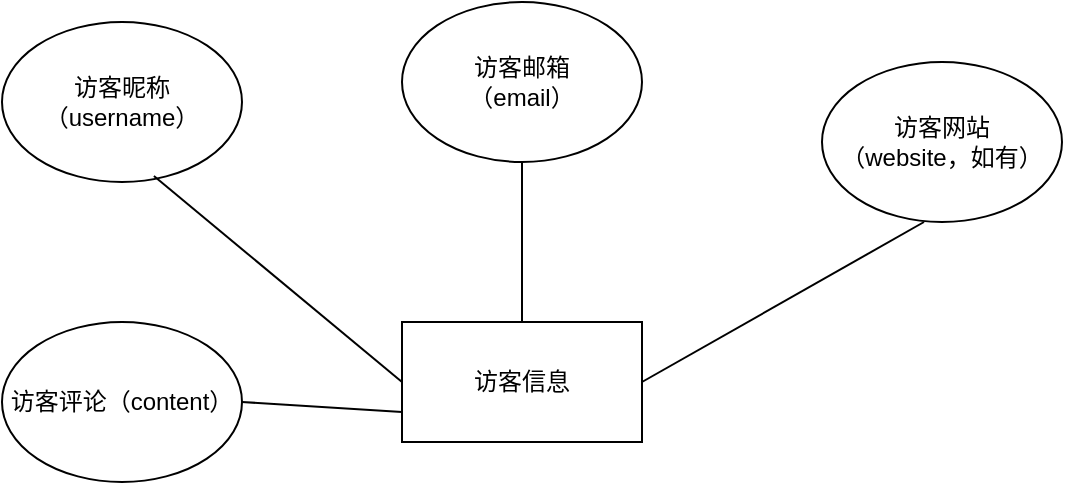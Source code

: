 <mxfile version="21.1.7" type="github">
  <diagram name="Page-1" id="o-LaHNdq6tNX6qss74UB">
    <mxGraphModel dx="533" dy="263" grid="1" gridSize="10" guides="1" tooltips="1" connect="1" arrows="1" fold="1" page="1" pageScale="1" pageWidth="850" pageHeight="1100" math="0" shadow="0">
      <root>
        <mxCell id="0" />
        <mxCell id="1" parent="0" />
        <mxCell id="uULMXHFzQDfnKXOe5Zbr-1" value="访客信息" style="rounded=0;whiteSpace=wrap;html=1;" vertex="1" parent="1">
          <mxGeometry x="360" y="380" width="120" height="60" as="geometry" />
        </mxCell>
        <mxCell id="uULMXHFzQDfnKXOe5Zbr-2" value="访客昵称&lt;br&gt;（username）" style="ellipse;whiteSpace=wrap;html=1;" vertex="1" parent="1">
          <mxGeometry x="160" y="230" width="120" height="80" as="geometry" />
        </mxCell>
        <mxCell id="uULMXHFzQDfnKXOe5Zbr-3" value="访客邮箱&lt;br&gt;（email）" style="ellipse;whiteSpace=wrap;html=1;" vertex="1" parent="1">
          <mxGeometry x="360" y="220" width="120" height="80" as="geometry" />
        </mxCell>
        <mxCell id="uULMXHFzQDfnKXOe5Zbr-4" value="访客网站&lt;br&gt;（website，如有）" style="ellipse;whiteSpace=wrap;html=1;" vertex="1" parent="1">
          <mxGeometry x="570" y="250" width="120" height="80" as="geometry" />
        </mxCell>
        <mxCell id="uULMXHFzQDfnKXOe5Zbr-5" value="" style="endArrow=none;html=1;rounded=0;exitX=0;exitY=0.5;exitDx=0;exitDy=0;entryX=0.633;entryY=0.963;entryDx=0;entryDy=0;entryPerimeter=0;" edge="1" parent="1" source="uULMXHFzQDfnKXOe5Zbr-1" target="uULMXHFzQDfnKXOe5Zbr-2">
          <mxGeometry width="50" height="50" relative="1" as="geometry">
            <mxPoint x="180" y="420" as="sourcePoint" />
            <mxPoint x="210" y="360" as="targetPoint" />
          </mxGeometry>
        </mxCell>
        <mxCell id="uULMXHFzQDfnKXOe5Zbr-6" value="" style="endArrow=none;html=1;rounded=0;exitX=0.5;exitY=0;exitDx=0;exitDy=0;entryX=0.5;entryY=1;entryDx=0;entryDy=0;" edge="1" parent="1" source="uULMXHFzQDfnKXOe5Zbr-1" target="uULMXHFzQDfnKXOe5Zbr-3">
          <mxGeometry width="50" height="50" relative="1" as="geometry">
            <mxPoint x="375" y="360" as="sourcePoint" />
            <mxPoint x="425" y="310" as="targetPoint" />
          </mxGeometry>
        </mxCell>
        <mxCell id="uULMXHFzQDfnKXOe5Zbr-8" value="" style="endArrow=none;html=1;rounded=0;entryX=0.425;entryY=1;entryDx=0;entryDy=0;entryPerimeter=0;" edge="1" parent="1" target="uULMXHFzQDfnKXOe5Zbr-4">
          <mxGeometry width="50" height="50" relative="1" as="geometry">
            <mxPoint x="480" y="410" as="sourcePoint" />
            <mxPoint x="530" y="360" as="targetPoint" />
          </mxGeometry>
        </mxCell>
        <mxCell id="uULMXHFzQDfnKXOe5Zbr-9" value="访客评论（content）" style="ellipse;whiteSpace=wrap;html=1;" vertex="1" parent="1">
          <mxGeometry x="160" y="380" width="120" height="80" as="geometry" />
        </mxCell>
        <mxCell id="uULMXHFzQDfnKXOe5Zbr-10" value="" style="endArrow=none;html=1;rounded=0;entryX=0;entryY=0.75;entryDx=0;entryDy=0;" edge="1" parent="1" target="uULMXHFzQDfnKXOe5Zbr-1">
          <mxGeometry width="50" height="50" relative="1" as="geometry">
            <mxPoint x="280" y="420" as="sourcePoint" />
            <mxPoint x="330" y="370" as="targetPoint" />
          </mxGeometry>
        </mxCell>
      </root>
    </mxGraphModel>
  </diagram>
</mxfile>

